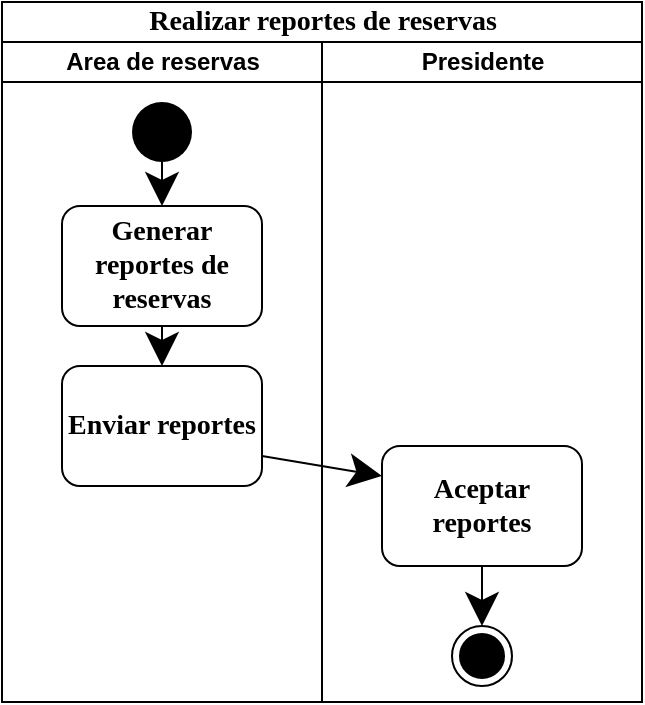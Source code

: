 <mxfile version="15.5.2" type="device"><diagram id="zVjlY5XYSIHpwRhLQqsL" name="Page-1"><mxGraphModel dx="1038" dy="489" grid="1" gridSize="10" guides="1" tooltips="1" connect="1" arrows="1" fold="1" page="1" pageScale="1" pageWidth="850" pageHeight="1100" math="0" shadow="0"><root><mxCell id="0"/><mxCell id="1" parent="0"/><mxCell id="90afYRWKm5ultbkZgR-x-1" value="&lt;font style=&quot;font-size: 14px&quot;&gt;Realizar reportes de reservas&lt;/font&gt;" style="swimlane;html=1;childLayout=stackLayout;startSize=20;rounded=0;shadow=0;labelBackgroundColor=none;strokeWidth=1;fontFamily=Verdana;fontSize=8;align=center;" parent="1" vertex="1"><mxGeometry x="40" y="40" width="320" height="350" as="geometry"/></mxCell><mxCell id="90afYRWKm5ultbkZgR-x-2" value="Area de reservas" style="swimlane;html=1;startSize=20;" parent="90afYRWKm5ultbkZgR-x-1" vertex="1"><mxGeometry y="20" width="160" height="330" as="geometry"/></mxCell><mxCell id="90afYRWKm5ultbkZgR-x-4" value="" style="ellipse;fillColor=#000000;strokeColor=none;hachureGap=4;pointerEvents=0;" parent="90afYRWKm5ultbkZgR-x-2" vertex="1"><mxGeometry x="65" y="30" width="30" height="30" as="geometry"/></mxCell><mxCell id="90afYRWKm5ultbkZgR-x-5" value="" style="endArrow=classic;html=1;startSize=14;endSize=14;sourcePerimeterSpacing=8;targetPerimeterSpacing=8;exitX=0.5;exitY=1;exitDx=0;exitDy=0;entryX=0.5;entryY=0;entryDx=0;entryDy=0;" parent="90afYRWKm5ultbkZgR-x-2" source="90afYRWKm5ultbkZgR-x-4" target="90afYRWKm5ultbkZgR-x-29" edge="1"><mxGeometry width="50" height="50" relative="1" as="geometry"><mxPoint x="85" y="70" as="sourcePoint"/><mxPoint x="85" y="84.5" as="targetPoint"/></mxGeometry></mxCell><mxCell id="90afYRWKm5ultbkZgR-x-29" value="Generar reportes de reservas" style="rounded=1;whiteSpace=wrap;html=1;shadow=0;labelBackgroundColor=none;strokeWidth=1;fontFamily=Verdana;fontSize=14;align=center;fontStyle=1" parent="90afYRWKm5ultbkZgR-x-2" vertex="1"><mxGeometry x="30" y="82" width="100" height="60" as="geometry"/></mxCell><mxCell id="90afYRWKm5ultbkZgR-x-31" value="Enviar reportes" style="rounded=1;whiteSpace=wrap;html=1;shadow=0;labelBackgroundColor=none;strokeWidth=1;fontFamily=Verdana;fontSize=14;align=center;fontStyle=1" parent="90afYRWKm5ultbkZgR-x-2" vertex="1"><mxGeometry x="30" y="162" width="100" height="60" as="geometry"/></mxCell><mxCell id="90afYRWKm5ultbkZgR-x-32" value="" style="endArrow=classic;html=1;startSize=14;endSize=14;sourcePerimeterSpacing=8;targetPerimeterSpacing=8;exitX=0.5;exitY=1;exitDx=0;exitDy=0;entryX=0.5;entryY=0;entryDx=0;entryDy=0;" parent="90afYRWKm5ultbkZgR-x-2" source="90afYRWKm5ultbkZgR-x-29" target="90afYRWKm5ultbkZgR-x-31" edge="1"><mxGeometry width="50" height="50" relative="1" as="geometry"><mxPoint x="190" y="87" as="sourcePoint"/><mxPoint x="140" y="107" as="targetPoint"/></mxGeometry></mxCell><mxCell id="90afYRWKm5ultbkZgR-x-23" value="Presidente" style="swimlane;html=1;startSize=20;" parent="90afYRWKm5ultbkZgR-x-1" vertex="1"><mxGeometry x="160" y="20" width="160" height="330" as="geometry"/></mxCell><mxCell id="90afYRWKm5ultbkZgR-x-6" value="Aceptar reportes" style="rounded=1;whiteSpace=wrap;html=1;shadow=0;labelBackgroundColor=none;strokeWidth=1;fontFamily=Verdana;fontSize=14;align=center;fontStyle=1" parent="90afYRWKm5ultbkZgR-x-23" vertex="1"><mxGeometry x="30" y="202" width="100" height="60" as="geometry"/></mxCell><mxCell id="90afYRWKm5ultbkZgR-x-7" value="" style="ellipse;html=1;shape=endState;fillColor=#000000;strokeColor=#000000;hachureGap=4;pointerEvents=0;" parent="90afYRWKm5ultbkZgR-x-23" vertex="1"><mxGeometry x="65" y="292" width="30" height="30" as="geometry"/></mxCell><mxCell id="90afYRWKm5ultbkZgR-x-8" value="" style="endArrow=classic;html=1;startSize=14;endSize=14;sourcePerimeterSpacing=8;targetPerimeterSpacing=8;exitX=0.5;exitY=1;exitDx=0;exitDy=0;entryX=0.5;entryY=0;entryDx=0;entryDy=0;" parent="90afYRWKm5ultbkZgR-x-23" source="90afYRWKm5ultbkZgR-x-6" target="90afYRWKm5ultbkZgR-x-7" edge="1"><mxGeometry width="50" height="50" relative="1" as="geometry"><mxPoint x="235" y="216" as="sourcePoint"/><mxPoint x="230" y="246" as="targetPoint"/></mxGeometry></mxCell><mxCell id="90afYRWKm5ultbkZgR-x-33" value="" style="endArrow=classic;html=1;startSize=14;endSize=14;sourcePerimeterSpacing=8;targetPerimeterSpacing=8;exitX=1;exitY=0.75;exitDx=0;exitDy=0;entryX=0;entryY=0.25;entryDx=0;entryDy=0;" parent="90afYRWKm5ultbkZgR-x-1" source="90afYRWKm5ultbkZgR-x-31" target="90afYRWKm5ultbkZgR-x-6" edge="1"><mxGeometry width="50" height="50" relative="1" as="geometry"><mxPoint x="190" y="107" as="sourcePoint"/><mxPoint x="140" y="127" as="targetPoint"/></mxGeometry></mxCell></root></mxGraphModel></diagram></mxfile>